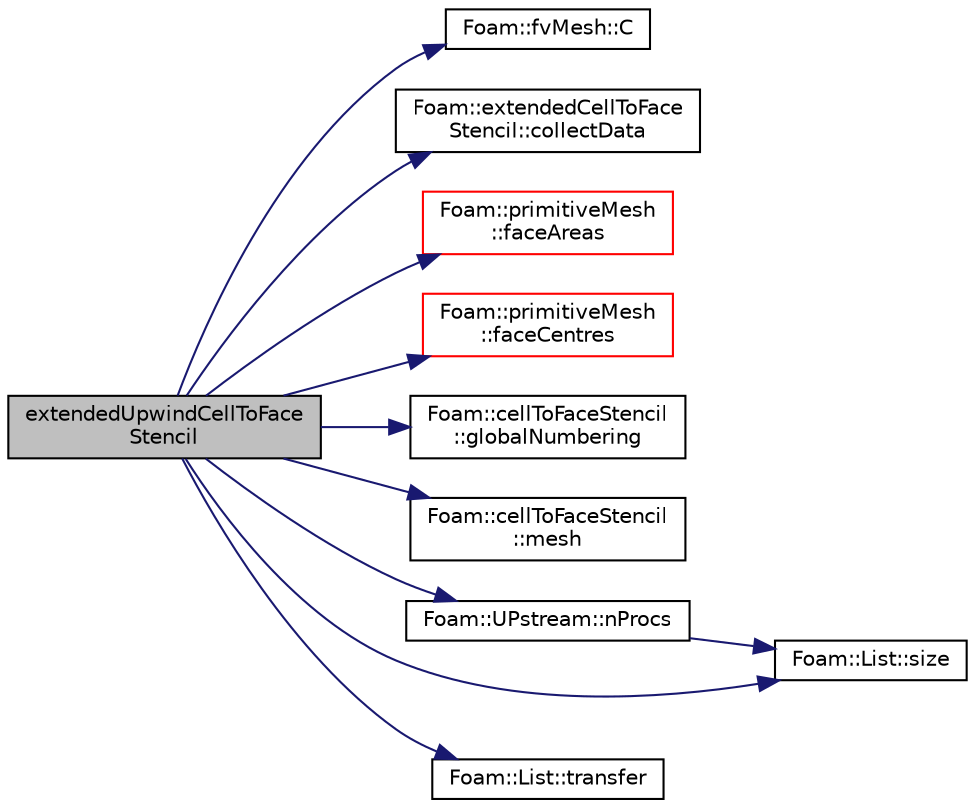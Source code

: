 digraph "extendedUpwindCellToFaceStencil"
{
  bgcolor="transparent";
  edge [fontname="Helvetica",fontsize="10",labelfontname="Helvetica",labelfontsize="10"];
  node [fontname="Helvetica",fontsize="10",shape=record];
  rankdir="LR";
  Node0 [label="extendedUpwindCellToFace\lStencil",height=0.2,width=0.4,color="black", fillcolor="grey75", style="filled", fontcolor="black"];
  Node0 -> Node1 [color="midnightblue",fontsize="10",style="solid",fontname="Helvetica"];
  Node1 [label="Foam::fvMesh::C",height=0.2,width=0.4,color="black",URL="$a23593.html#a0fbf3f470cb51bdbb754bf72e736ae12",tooltip="Return cell centres as volVectorField. "];
  Node0 -> Node2 [color="midnightblue",fontsize="10",style="solid",fontname="Helvetica"];
  Node2 [label="Foam::extendedCellToFace\lStencil::collectData",height=0.2,width=0.4,color="black",URL="$a23497.html#ad8bce97f465f0841c9485c43d35bef32",tooltip="Use map to get the data into stencil order. "];
  Node0 -> Node3 [color="midnightblue",fontsize="10",style="solid",fontname="Helvetica"];
  Node3 [label="Foam::primitiveMesh\l::faceAreas",height=0.2,width=0.4,color="red",URL="$a28685.html#adefd042a02b5fa7ab8ab95063a631420"];
  Node0 -> Node59 [color="midnightblue",fontsize="10",style="solid",fontname="Helvetica"];
  Node59 [label="Foam::primitiveMesh\l::faceCentres",height=0.2,width=0.4,color="red",URL="$a28685.html#a3319847c9ee813a5398d011b08de25a4"];
  Node0 -> Node60 [color="midnightblue",fontsize="10",style="solid",fontname="Helvetica"];
  Node60 [label="Foam::cellToFaceStencil\l::globalNumbering",height=0.2,width=0.4,color="black",URL="$a23513.html#a1b3e7faa331b6cfc9b657a67b1632928",tooltip="Global numbering for cells and boundary faces. "];
  Node0 -> Node61 [color="midnightblue",fontsize="10",style="solid",fontname="Helvetica"];
  Node61 [label="Foam::cellToFaceStencil\l::mesh",height=0.2,width=0.4,color="black",URL="$a23513.html#ae78c91f8ff731c07ccc4351d9fe861ba"];
  Node0 -> Node62 [color="midnightblue",fontsize="10",style="solid",fontname="Helvetica"];
  Node62 [label="Foam::UPstream::nProcs",height=0.2,width=0.4,color="black",URL="$a27377.html#aada0e04d8127eda8ee95be0772754a4f",tooltip="Number of processes in parallel run. "];
  Node62 -> Node55 [color="midnightblue",fontsize="10",style="solid",fontname="Helvetica"];
  Node55 [label="Foam::List::size",height=0.2,width=0.4,color="black",URL="$a26833.html#a8a5f6fa29bd4b500caf186f60245b384",tooltip="Override size to be inconsistent with allocated storage. "];
  Node0 -> Node55 [color="midnightblue",fontsize="10",style="solid",fontname="Helvetica"];
  Node0 -> Node63 [color="midnightblue",fontsize="10",style="solid",fontname="Helvetica"];
  Node63 [label="Foam::List::transfer",height=0.2,width=0.4,color="black",URL="$a26833.html#a25ad1d2084d16b234b0cf91c07e832c0",tooltip="Transfer the contents of the argument List into this list. "];
}
